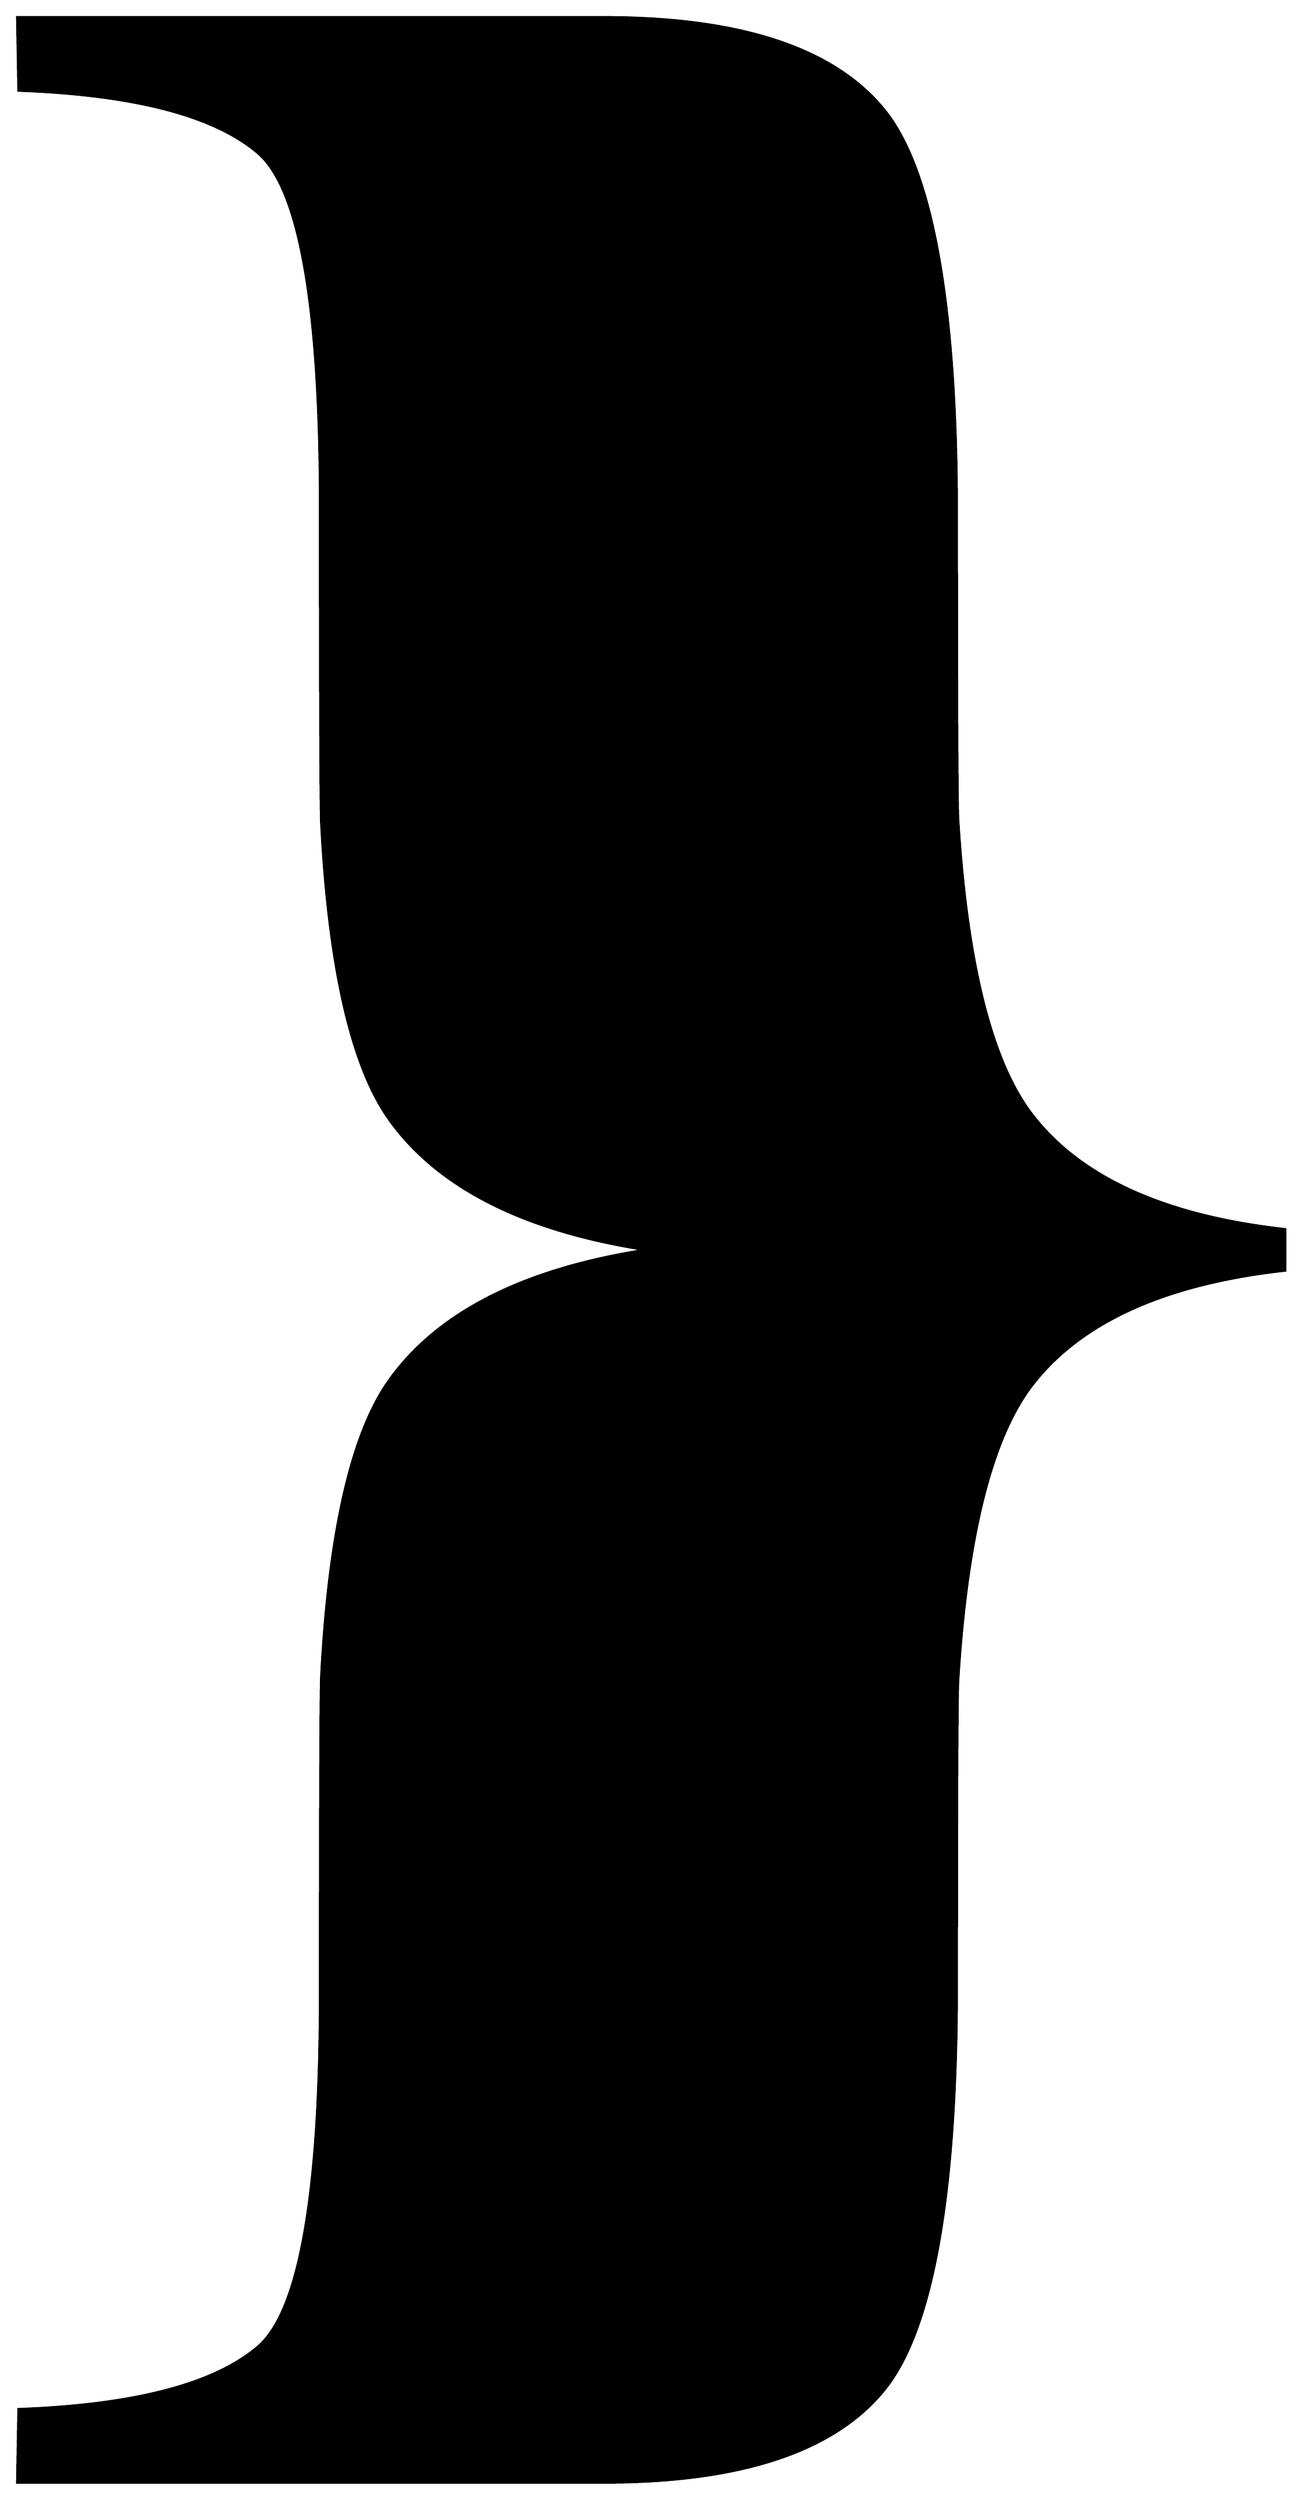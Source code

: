 


\begin{tikzpicture}[y=0.80pt, x=0.80pt, yscale=-1.0, xscale=1.0, inner sep=0pt, outer sep=0pt]
\begin{scope}[shift={(100.0,1706.0)},nonzero rule]
  \path[draw=.,fill=.,line width=1.600pt] (1006.0,-566.0) ..
    controls (910.0,-555.333) and (843.333,-524.333) .. (806.0,-473.0)
    .. controls (776.0,-431.0) and (757.667,-355.333) ..
    (751.0,-246.0) .. controls (750.333,-230.0) and (750.0,-151.0)
    .. (750.0,-9.0) .. controls (750.0,152.333) and (731.667,256.667)
    .. (695.0,304.0) .. controls (656.333,353.333) and (583.0,378.0)
    .. (475.0,378.0) -- (18.0,378.0) -- (19.0,321.0) .. controls
    (109.667,317.667) and (172.0,301.333) .. (206.0,272.0) .. controls
    (238.0,244.0) and (254.0,152.333) .. (254.0,-3.0) .. controls
    (254.0,-154.333) and (254.333,-237.0) .. (255.0,-251.0) ..
    controls (261.0,-364.333) and (279.0,-441.333) .. (309.0,-482.0)
    .. controls (347.0,-534.0) and (413.333,-567.333) ..
    (508.0,-582.0) .. controls (413.333,-596.667) and (347.0,-630.0)
    .. (309.0,-682.0) .. controls (279.0,-722.667) and
    (261.0,-799.667) .. (255.0,-913.0) .. controls (254.333,-927.0)
    and (254.0,-1009.667) .. (254.0,-1161.0) .. controls
    (254.0,-1316.333) and (238.0,-1408.0) .. (206.0,-1436.0) ..
    controls (172.0,-1465.333) and (109.667,-1481.667) ..
    (19.0,-1485.0) -- (18.0,-1542.0) -- (475.0,-1542.0) ..
    controls (583.0,-1542.0) and (656.333,-1517.333) ..
    (695.0,-1468.0) .. controls (731.667,-1420.667) and
    (750.0,-1316.333) .. (750.0,-1155.0) .. controls
    (750.0,-1013.0) and (750.333,-934.0) .. (751.0,-918.0) ..
    controls (757.667,-808.667) and (776.0,-733.0) .. (806.0,-691.0)
    .. controls (843.333,-639.667) and (910.0,-608.667) ..
    (1006.0,-598.0) -- (1006.0,-566.0) -- cycle;
\end{scope}

\end{tikzpicture}

